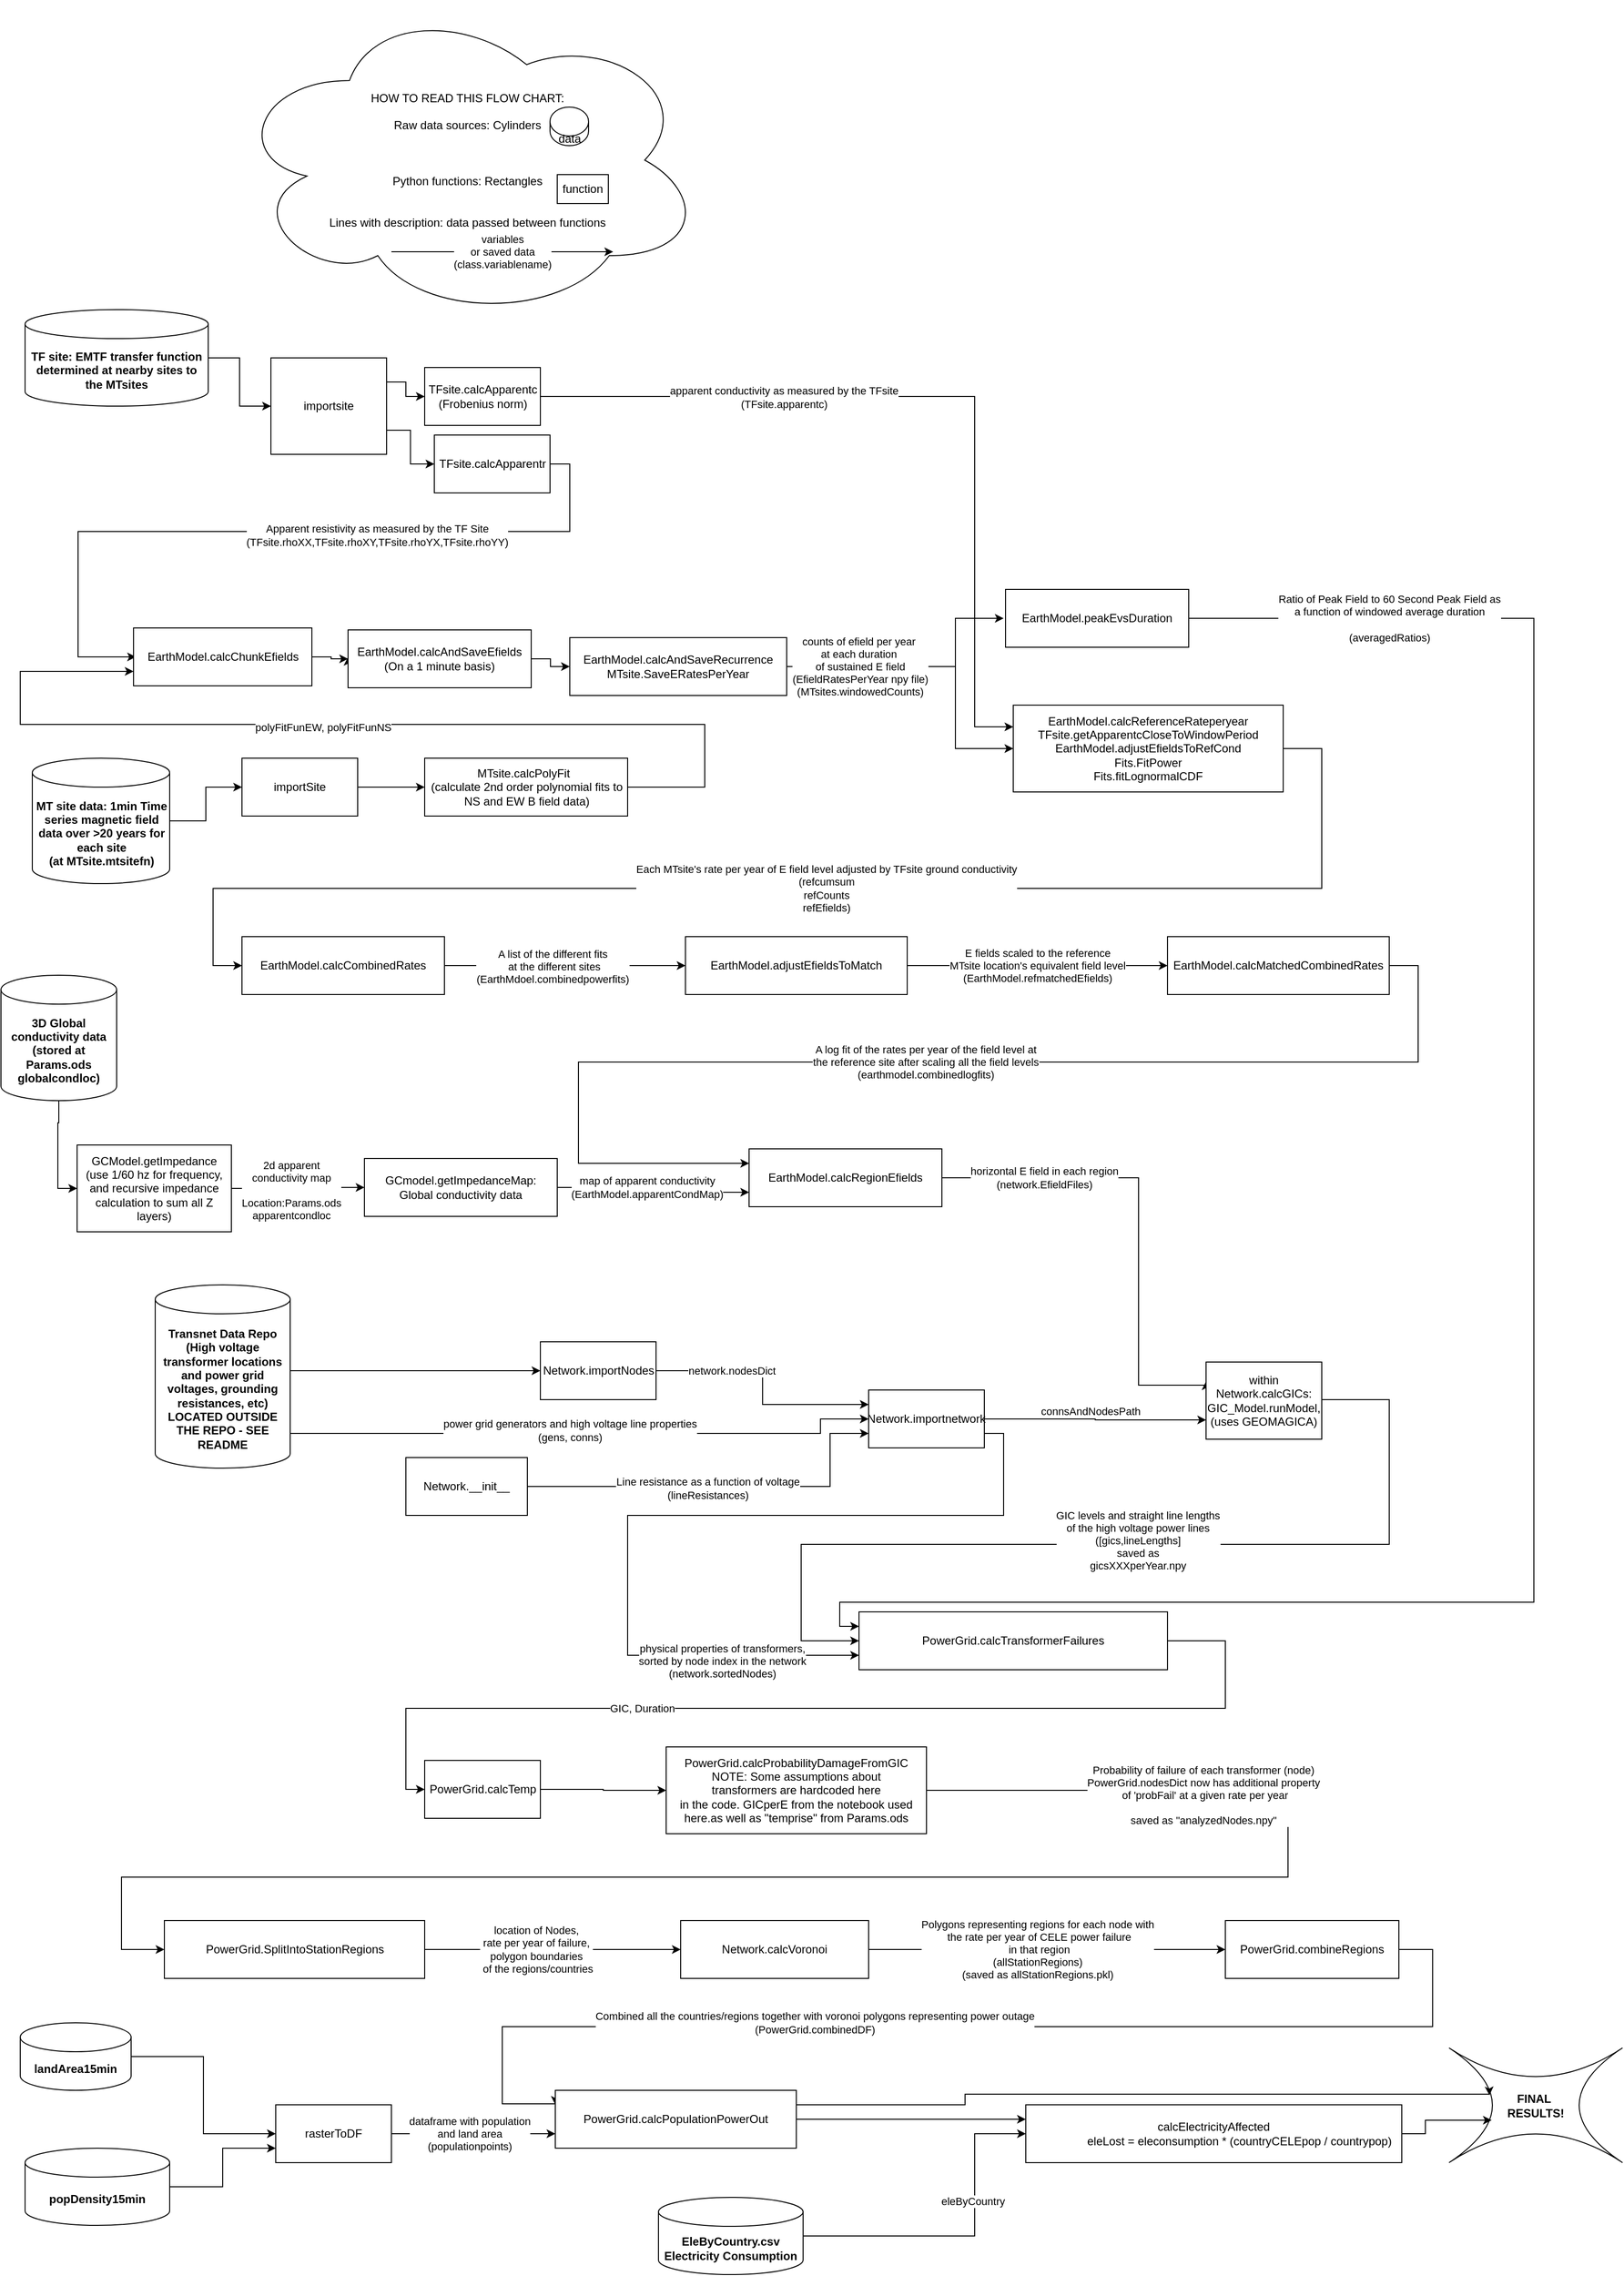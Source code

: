 <mxfile version="22.1.4" type="google">
  <diagram name="Page-1" id="QnFqFEfZWXVsGcKvMmii">
    <mxGraphModel grid="1" page="1" gridSize="10" guides="1" tooltips="1" connect="1" arrows="1" fold="1" pageScale="1" pageWidth="850" pageHeight="1100" math="0" shadow="0">
      <root>
        <mxCell id="0" />
        <mxCell id="1" parent="0" />
        <mxCell id="1MejQs7G0c5NTj_OXn8e-37" style="edgeStyle=orthogonalEdgeStyle;rounded=0;orthogonalLoop=1;jettySize=auto;html=1;entryX=0;entryY=0.75;entryDx=0;entryDy=0;" edge="1" parent="1" source="JM03YCt08Gx0i2DcA9Jq-2" target="JM03YCt08Gx0i2DcA9Jq-8">
          <mxGeometry relative="1" as="geometry" />
        </mxCell>
        <mxCell id="1MejQs7G0c5NTj_OXn8e-38" value="map of apparent conductivity&lt;br&gt;(EarthModel.apparentCondMap)" style="edgeLabel;html=1;align=center;verticalAlign=middle;resizable=0;points=[];" connectable="0" vertex="1" parent="1MejQs7G0c5NTj_OXn8e-37">
          <mxGeometry x="-0.18" y="3" relative="1" as="geometry">
            <mxPoint x="9" y="3" as="offset" />
          </mxGeometry>
        </mxCell>
        <mxCell id="JM03YCt08Gx0i2DcA9Jq-2" value="GCmodel.getImpedanceMap:&lt;br&gt;Global conductivity data" style="rounded=0;whiteSpace=wrap;html=1;" vertex="1" parent="1">
          <mxGeometry x="377" y="-270" width="200" height="60" as="geometry" />
        </mxCell>
        <mxCell id="1MejQs7G0c5NTj_OXn8e-46" style="edgeStyle=orthogonalEdgeStyle;rounded=0;orthogonalLoop=1;jettySize=auto;html=1;entryX=0;entryY=0.25;entryDx=0;entryDy=0;" edge="1" parent="1" source="JM03YCt08Gx0i2DcA9Jq-8" target="1MejQs7G0c5NTj_OXn8e-43">
          <mxGeometry relative="1" as="geometry">
            <Array as="points">
              <mxPoint x="1180" y="-250" />
              <mxPoint x="1180" y="-35" />
              <mxPoint x="1250" y="-35" />
            </Array>
          </mxGeometry>
        </mxCell>
        <mxCell id="1MejQs7G0c5NTj_OXn8e-66" value="horizontal E field in each region&lt;br&gt;(network.EfieldFiles)" style="edgeLabel;html=1;align=center;verticalAlign=middle;resizable=0;points=[];" connectable="0" vertex="1" parent="1MejQs7G0c5NTj_OXn8e-46">
          <mxGeometry x="-0.573" relative="1" as="geometry">
            <mxPoint as="offset" />
          </mxGeometry>
        </mxCell>
        <mxCell id="JM03YCt08Gx0i2DcA9Jq-8" value="EarthModel.calcRegionEfields" style="rounded=0;whiteSpace=wrap;html=1;" vertex="1" parent="1">
          <mxGeometry x="776" y="-280" width="200" height="60" as="geometry" />
        </mxCell>
        <mxCell id="1MejQs7G0c5NTj_OXn8e-84" style="edgeStyle=orthogonalEdgeStyle;rounded=0;orthogonalLoop=1;jettySize=auto;html=1;entryX=0;entryY=0.5;entryDx=0;entryDy=0;" edge="1" parent="1" source="1MejQs7G0c5NTj_OXn8e-2" target="1MejQs7G0c5NTj_OXn8e-9">
          <mxGeometry relative="1" as="geometry" />
        </mxCell>
        <mxCell id="1MejQs7G0c5NTj_OXn8e-177" style="edgeStyle=orthogonalEdgeStyle;rounded=0;orthogonalLoop=1;jettySize=auto;html=1;exitX=0;exitY=0.5;exitDx=0;exitDy=0;" edge="1" parent="1" source="1MejQs7G0c5NTj_OXn8e-2">
          <mxGeometry relative="1" as="geometry">
            <mxPoint x="360" y="-790" as="targetPoint" />
          </mxGeometry>
        </mxCell>
        <mxCell id="1MejQs7G0c5NTj_OXn8e-2" value="&lt;div&gt;EarthModel.calcAndSaveEfields&lt;/div&gt;&lt;div&gt;(On a 1 minute basis)&lt;br&gt;&lt;/div&gt;" style="rounded=0;whiteSpace=wrap;html=1;" vertex="1" parent="1">
          <mxGeometry x="360" y="-818" width="190" height="60" as="geometry" />
        </mxCell>
        <mxCell id="1MejQs7G0c5NTj_OXn8e-19" style="edgeStyle=orthogonalEdgeStyle;rounded=0;orthogonalLoop=1;jettySize=auto;html=1;exitX=1;exitY=0.75;exitDx=0;exitDy=0;entryX=0;entryY=0.5;entryDx=0;entryDy=0;" edge="1" parent="1" source="1MejQs7G0c5NTj_OXn8e-9" target="1MejQs7G0c5NTj_OXn8e-13">
          <mxGeometry relative="1" as="geometry">
            <Array as="points">
              <mxPoint x="795" y="-780" />
              <mxPoint x="990" y="-780" />
              <mxPoint x="990" y="-695" />
            </Array>
          </mxGeometry>
        </mxCell>
        <mxCell id="1MejQs7G0c5NTj_OXn8e-139" value="&lt;div&gt;counts of efield per year&amp;nbsp;&lt;/div&gt;&lt;div&gt;at each duration&amp;nbsp;&lt;/div&gt;&lt;div&gt;of sustained E field&lt;/div&gt;(EfieldRatesPerYear npy file)&lt;br&gt;(MTsites.windowedCounts)" style="edgeLabel;html=1;align=center;verticalAlign=middle;resizable=0;points=[];" connectable="0" vertex="1" parent="1MejQs7G0c5NTj_OXn8e-19">
          <mxGeometry x="-0.188" y="1" relative="1" as="geometry">
            <mxPoint x="-22" y="1" as="offset" />
          </mxGeometry>
        </mxCell>
        <mxCell id="1MejQs7G0c5NTj_OXn8e-9" value="EarthModel.calcAndSaveRecurrence&lt;br&gt;MTsite.SaveERatesPerYear" style="rounded=0;whiteSpace=wrap;html=1;" vertex="1" parent="1">
          <mxGeometry x="590" y="-810" width="225" height="60" as="geometry" />
        </mxCell>
        <mxCell id="1MejQs7G0c5NTj_OXn8e-24" value="Each MTsite&#39;s rate per year of E field level adjusted by TFsite ground conductivity&lt;br&gt;(refcumsum&lt;br&gt;refCounts&lt;br&gt;refEfields)" style="edgeStyle=orthogonalEdgeStyle;rounded=0;orthogonalLoop=1;jettySize=auto;html=1;entryX=0;entryY=0.5;entryDx=0;entryDy=0;" edge="1" parent="1" source="1MejQs7G0c5NTj_OXn8e-13" target="1MejQs7G0c5NTj_OXn8e-20">
          <mxGeometry x="-0.032" relative="1" as="geometry">
            <Array as="points">
              <mxPoint x="1370" y="-695" />
              <mxPoint x="1370" y="-550" />
              <mxPoint x="220" y="-550" />
              <mxPoint x="220" y="-470" />
            </Array>
            <mxPoint as="offset" />
          </mxGeometry>
        </mxCell>
        <mxCell id="1MejQs7G0c5NTj_OXn8e-13" value="EarthModel.calcReferenceRateperyear&lt;br&gt;TFsite.getApparentcCloseToWindowPeriod&lt;br&gt;EarthModel.adjustEfieldsToRefCond&lt;br&gt;Fits.FitPower&lt;br&gt;&lt;div&gt;Fits.fitLognormalCDF&lt;/div&gt;" style="rounded=0;whiteSpace=wrap;html=1;" vertex="1" parent="1">
          <mxGeometry x="1050" y="-740" width="280" height="90" as="geometry" />
        </mxCell>
        <mxCell id="1MejQs7G0c5NTj_OXn8e-71" style="edgeStyle=orthogonalEdgeStyle;rounded=0;orthogonalLoop=1;jettySize=auto;html=1;entryX=0;entryY=0.25;entryDx=0;entryDy=0;" edge="1" parent="1" source="1MejQs7G0c5NTj_OXn8e-14" target="1MejQs7G0c5NTj_OXn8e-69">
          <mxGeometry relative="1" as="geometry">
            <Array as="points">
              <mxPoint x="1590" y="-830" />
              <mxPoint x="1590" y="190" />
              <mxPoint x="870" y="190" />
              <mxPoint x="870" y="215" />
            </Array>
          </mxGeometry>
        </mxCell>
        <mxCell id="1MejQs7G0c5NTj_OXn8e-74" value="Ratio of Peak Field to 60 Second Peak Field as &lt;br&gt;a function of windowed average duration&lt;br&gt;&lt;br&gt;(averagedRatios)" style="edgeLabel;html=1;align=center;verticalAlign=middle;resizable=0;points=[];" connectable="0" vertex="1" parent="1MejQs7G0c5NTj_OXn8e-71">
          <mxGeometry x="-0.752" relative="1" as="geometry">
            <mxPoint x="-58" as="offset" />
          </mxGeometry>
        </mxCell>
        <mxCell id="1MejQs7G0c5NTj_OXn8e-14" value="EarthModel.peakEvsDuration" style="rounded=0;whiteSpace=wrap;html=1;" vertex="1" parent="1">
          <mxGeometry x="1042" y="-860" width="190" height="60" as="geometry" />
        </mxCell>
        <mxCell id="1MejQs7G0c5NTj_OXn8e-28" style="edgeStyle=orthogonalEdgeStyle;rounded=0;orthogonalLoop=1;jettySize=auto;html=1;entryX=0;entryY=0.5;entryDx=0;entryDy=0;" edge="1" parent="1" source="1MejQs7G0c5NTj_OXn8e-20" target="1MejQs7G0c5NTj_OXn8e-21">
          <mxGeometry relative="1" as="geometry" />
        </mxCell>
        <mxCell id="1MejQs7G0c5NTj_OXn8e-82" value="&lt;div&gt;A list of the different fits&lt;/div&gt;&lt;div&gt;&amp;nbsp;at the different sites&lt;/div&gt;(EarthMdoel.combinedpowerfits)" style="edgeLabel;html=1;align=center;verticalAlign=middle;resizable=0;points=[];" connectable="0" vertex="1" parent="1MejQs7G0c5NTj_OXn8e-28">
          <mxGeometry x="-0.106" y="-1" relative="1" as="geometry">
            <mxPoint as="offset" />
          </mxGeometry>
        </mxCell>
        <mxCell id="1MejQs7G0c5NTj_OXn8e-20" value="EarthModel.calcCombinedRates" style="rounded=0;whiteSpace=wrap;html=1;" vertex="1" parent="1">
          <mxGeometry x="250" y="-500" width="210" height="60" as="geometry" />
        </mxCell>
        <mxCell id="1MejQs7G0c5NTj_OXn8e-32" value="&lt;div&gt;E fields scaled to the reference&lt;br&gt; MTsite location&#39;s equivalent field level&lt;br&gt;&lt;/div&gt;(EarthModel.refmatchedEfields)" style="edgeStyle=orthogonalEdgeStyle;rounded=0;orthogonalLoop=1;jettySize=auto;html=1;entryX=0;entryY=0.5;entryDx=0;entryDy=0;" edge="1" parent="1" source="1MejQs7G0c5NTj_OXn8e-21" target="1MejQs7G0c5NTj_OXn8e-30">
          <mxGeometry relative="1" as="geometry" />
        </mxCell>
        <mxCell id="1MejQs7G0c5NTj_OXn8e-21" value="EarthModel.adjustEfieldsToMatch" style="rounded=0;whiteSpace=wrap;html=1;" vertex="1" parent="1">
          <mxGeometry x="710" y="-500" width="230" height="60" as="geometry" />
        </mxCell>
        <mxCell id="1MejQs7G0c5NTj_OXn8e-36" value="A log fit of the rates per year of the field level at &lt;br&gt;the reference site after scaling all the field levels&lt;br&gt;(earthmodel.combinedlogfits)" style="edgeStyle=orthogonalEdgeStyle;rounded=0;orthogonalLoop=1;jettySize=auto;html=1;entryX=0;entryY=0.25;entryDx=0;entryDy=0;" edge="1" parent="1" source="1MejQs7G0c5NTj_OXn8e-30" target="JM03YCt08Gx0i2DcA9Jq-8">
          <mxGeometry relative="1" as="geometry">
            <Array as="points">
              <mxPoint x="1470" y="-470" />
              <mxPoint x="1470" y="-370" />
              <mxPoint x="599" y="-370" />
              <mxPoint x="599" y="-265" />
            </Array>
          </mxGeometry>
        </mxCell>
        <mxCell id="1MejQs7G0c5NTj_OXn8e-30" value="EarthModel.calcMatchedCombinedRates" style="rounded=0;whiteSpace=wrap;html=1;" vertex="1" parent="1">
          <mxGeometry x="1210" y="-500" width="230" height="60" as="geometry" />
        </mxCell>
        <mxCell id="1MejQs7G0c5NTj_OXn8e-75" style="edgeStyle=orthogonalEdgeStyle;rounded=0;orthogonalLoop=1;jettySize=auto;html=1;entryX=0;entryY=0.5;entryDx=0;entryDy=0;" edge="1" parent="1" source="1MejQs7G0c5NTj_OXn8e-43" target="1MejQs7G0c5NTj_OXn8e-69">
          <mxGeometry relative="1" as="geometry">
            <Array as="points">
              <mxPoint x="1440" y="-20" />
              <mxPoint x="1440" y="130" />
              <mxPoint x="830" y="130" />
              <mxPoint x="830" y="230" />
            </Array>
          </mxGeometry>
        </mxCell>
        <mxCell id="1MejQs7G0c5NTj_OXn8e-76" value="GIC levels and straight line lengths&lt;br&gt; of the high voltage power lines&lt;br&gt;([gics,lineLengths]&lt;br&gt;saved as&lt;br&gt;gicsXXXperYear.npy" style="edgeLabel;html=1;align=center;verticalAlign=middle;resizable=0;points=[];" connectable="0" vertex="1" parent="1MejQs7G0c5NTj_OXn8e-75">
          <mxGeometry x="0.045" y="-4" relative="1" as="geometry">
            <mxPoint x="36" as="offset" />
          </mxGeometry>
        </mxCell>
        <UserObject label="within Network.calcGICs:&lt;br&gt;&lt;div&gt;GIC_Model.runModel,&lt;/div&gt;&lt;div&gt;(uses GEOMAGICA)&lt;br&gt;&lt;/div&gt;" id="1MejQs7G0c5NTj_OXn8e-43">
          <mxCell style="rounded=0;whiteSpace=wrap;html=1;" vertex="1" parent="1">
            <mxGeometry x="1250" y="-59" width="120" height="80" as="geometry" />
          </mxCell>
        </UserObject>
        <mxCell id="1MejQs7G0c5NTj_OXn8e-53" style="edgeStyle=orthogonalEdgeStyle;rounded=0;orthogonalLoop=1;jettySize=auto;html=1;entryX=0;entryY=0.5;entryDx=0;entryDy=0;" edge="1" parent="1" source="1MejQs7G0c5NTj_OXn8e-48" target="1MejQs7G0c5NTj_OXn8e-50">
          <mxGeometry relative="1" as="geometry">
            <Array as="points">
              <mxPoint x="510" y="-50" />
              <mxPoint x="510" y="-50" />
            </Array>
          </mxGeometry>
        </mxCell>
        <mxCell id="1MejQs7G0c5NTj_OXn8e-54" style="edgeStyle=orthogonalEdgeStyle;rounded=0;orthogonalLoop=1;jettySize=auto;html=1;entryX=0;entryY=0.5;entryDx=0;entryDy=0;" edge="1" parent="1" source="1MejQs7G0c5NTj_OXn8e-48" target="1MejQs7G0c5NTj_OXn8e-49">
          <mxGeometry relative="1" as="geometry">
            <Array as="points">
              <mxPoint x="850" y="15" />
            </Array>
          </mxGeometry>
        </mxCell>
        <mxCell id="1MejQs7G0c5NTj_OXn8e-55" value="power grid generators and high voltage line properties&lt;br&gt;(gens, conns)&lt;br&gt;" style="edgeLabel;html=1;align=center;verticalAlign=middle;resizable=0;points=[];" connectable="0" vertex="1" parent="1MejQs7G0c5NTj_OXn8e-54">
          <mxGeometry x="0.18" y="3" relative="1" as="geometry">
            <mxPoint x="-73" as="offset" />
          </mxGeometry>
        </mxCell>
        <mxCell id="1MejQs7G0c5NTj_OXn8e-48" value="&lt;b&gt;Transnet Data Repo&lt;br&gt;(High voltage transformer locations and power grid voltages, grounding resistances, etc)&lt;br&gt;LOCATED OUTSIDE THE REPO - SEE README&lt;br&gt;&lt;/b&gt;" style="shape=cylinder3;whiteSpace=wrap;html=1;boundedLbl=1;backgroundOutline=1;size=15;" vertex="1" parent="1">
          <mxGeometry x="160" y="-139" width="140" height="190" as="geometry" />
        </mxCell>
        <mxCell id="1MejQs7G0c5NTj_OXn8e-64" style="edgeStyle=orthogonalEdgeStyle;rounded=0;orthogonalLoop=1;jettySize=auto;html=1;entryX=0;entryY=0.75;entryDx=0;entryDy=0;" edge="1" parent="1" source="1MejQs7G0c5NTj_OXn8e-49" target="1MejQs7G0c5NTj_OXn8e-43">
          <mxGeometry relative="1" as="geometry" />
        </mxCell>
        <mxCell id="1MejQs7G0c5NTj_OXn8e-65" value="connsAndNodesPath" style="edgeLabel;html=1;align=center;verticalAlign=middle;resizable=0;points=[];" connectable="0" vertex="1" parent="1MejQs7G0c5NTj_OXn8e-64">
          <mxGeometry x="-0.05" y="9" relative="1" as="geometry">
            <mxPoint y="1" as="offset" />
          </mxGeometry>
        </mxCell>
        <mxCell id="1MejQs7G0c5NTj_OXn8e-77" style="edgeStyle=orthogonalEdgeStyle;rounded=0;orthogonalLoop=1;jettySize=auto;html=1;exitX=1;exitY=0.75;exitDx=0;exitDy=0;entryX=0;entryY=0.75;entryDx=0;entryDy=0;" edge="1" parent="1" source="1MejQs7G0c5NTj_OXn8e-49" target="1MejQs7G0c5NTj_OXn8e-69">
          <mxGeometry relative="1" as="geometry">
            <Array as="points">
              <mxPoint x="1040" y="15" />
              <mxPoint x="1040" y="100" />
              <mxPoint x="650" y="100" />
              <mxPoint x="650" y="245" />
            </Array>
          </mxGeometry>
        </mxCell>
        <mxCell id="1MejQs7G0c5NTj_OXn8e-78" value="physical properties of transformers,&lt;br&gt;sorted by node index in the network&lt;br&gt;(network.sortedNodes)" style="edgeLabel;html=1;align=center;verticalAlign=middle;resizable=0;points=[];" connectable="0" vertex="1" parent="1MejQs7G0c5NTj_OXn8e-77">
          <mxGeometry x="0.676" y="-6" relative="1" as="geometry">
            <mxPoint as="offset" />
          </mxGeometry>
        </mxCell>
        <mxCell id="1MejQs7G0c5NTj_OXn8e-49" value="Network.importnetwork" style="rounded=0;whiteSpace=wrap;html=1;" vertex="1" parent="1">
          <mxGeometry x="900" y="-30" width="120" height="60" as="geometry" />
        </mxCell>
        <mxCell id="1MejQs7G0c5NTj_OXn8e-51" style="edgeStyle=orthogonalEdgeStyle;rounded=0;orthogonalLoop=1;jettySize=auto;html=1;entryX=0;entryY=0.25;entryDx=0;entryDy=0;" edge="1" parent="1" source="1MejQs7G0c5NTj_OXn8e-50" target="1MejQs7G0c5NTj_OXn8e-49">
          <mxGeometry relative="1" as="geometry">
            <mxPoint x="860.5" y="-50" as="targetPoint" />
            <Array as="points">
              <mxPoint x="790" y="-50" />
              <mxPoint x="790" y="-15" />
            </Array>
          </mxGeometry>
        </mxCell>
        <mxCell id="1MejQs7G0c5NTj_OXn8e-52" value="network.nodesDict" style="edgeLabel;html=1;align=center;verticalAlign=middle;resizable=0;points=[];" connectable="0" vertex="1" parent="1MejQs7G0c5NTj_OXn8e-51">
          <mxGeometry x="-0.39" relative="1" as="geometry">
            <mxPoint as="offset" />
          </mxGeometry>
        </mxCell>
        <mxCell id="1MejQs7G0c5NTj_OXn8e-50" value="Network.importNodes" style="rounded=0;whiteSpace=wrap;html=1;" vertex="1" parent="1">
          <mxGeometry x="559.5" y="-80" width="120" height="60" as="geometry" />
        </mxCell>
        <mxCell id="1MejQs7G0c5NTj_OXn8e-58" style="edgeStyle=orthogonalEdgeStyle;rounded=0;orthogonalLoop=1;jettySize=auto;html=1;entryX=0;entryY=0.75;entryDx=0;entryDy=0;" edge="1" parent="1" source="1MejQs7G0c5NTj_OXn8e-56" target="1MejQs7G0c5NTj_OXn8e-49">
          <mxGeometry relative="1" as="geometry">
            <Array as="points">
              <mxPoint x="860" y="70" />
              <mxPoint x="860" y="15" />
            </Array>
          </mxGeometry>
        </mxCell>
        <mxCell id="1MejQs7G0c5NTj_OXn8e-60" value="Text" style="edgeLabel;html=1;align=center;verticalAlign=middle;resizable=0;points=[];" connectable="0" vertex="1" parent="1MejQs7G0c5NTj_OXn8e-58">
          <mxGeometry x="-0.092" relative="1" as="geometry">
            <mxPoint x="-1" as="offset" />
          </mxGeometry>
        </mxCell>
        <mxCell id="1MejQs7G0c5NTj_OXn8e-63" value="Line resistance as a function of voltage&lt;br&gt;(lineResistances)" style="edgeLabel;html=1;align=center;verticalAlign=middle;resizable=0;points=[];" connectable="0" vertex="1" parent="1MejQs7G0c5NTj_OXn8e-58">
          <mxGeometry x="-0.08" y="-2" relative="1" as="geometry">
            <mxPoint x="-1" as="offset" />
          </mxGeometry>
        </mxCell>
        <mxCell id="1MejQs7G0c5NTj_OXn8e-56" value="Network.__init__&lt;br&gt;" style="rounded=0;whiteSpace=wrap;html=1;" vertex="1" parent="1">
          <mxGeometry x="420" y="40" width="126" height="60" as="geometry" />
        </mxCell>
        <mxCell id="1MejQs7G0c5NTj_OXn8e-91" style="edgeStyle=orthogonalEdgeStyle;rounded=0;orthogonalLoop=1;jettySize=auto;html=1;entryX=0;entryY=0.5;entryDx=0;entryDy=0;" edge="1" parent="1" source="1MejQs7G0c5NTj_OXn8e-69" target="1MejQs7G0c5NTj_OXn8e-88">
          <mxGeometry relative="1" as="geometry">
            <Array as="points">
              <mxPoint x="1270" y="230" />
              <mxPoint x="1270" y="300" />
              <mxPoint x="420" y="300" />
              <mxPoint x="420" y="384" />
            </Array>
          </mxGeometry>
        </mxCell>
        <mxCell id="1MejQs7G0c5NTj_OXn8e-92" value="GIC, Duration" style="edgeLabel;html=1;align=center;verticalAlign=middle;resizable=0;points=[];" connectable="0" vertex="1" parent="1MejQs7G0c5NTj_OXn8e-91">
          <mxGeometry x="0.358" relative="1" as="geometry">
            <mxPoint as="offset" />
          </mxGeometry>
        </mxCell>
        <mxCell id="1MejQs7G0c5NTj_OXn8e-69" value="PowerGrid.calcTransformerFailures" style="rounded=0;whiteSpace=wrap;html=1;" vertex="1" parent="1">
          <mxGeometry x="890" y="200" width="320" height="60" as="geometry" />
        </mxCell>
        <mxCell id="1MejQs7G0c5NTj_OXn8e-101" style="edgeStyle=orthogonalEdgeStyle;rounded=0;orthogonalLoop=1;jettySize=auto;html=1;entryX=0;entryY=0.5;entryDx=0;entryDy=0;" edge="1" parent="1" source="1MejQs7G0c5NTj_OXn8e-87" target="1MejQs7G0c5NTj_OXn8e-95">
          <mxGeometry relative="1" as="geometry">
            <Array as="points">
              <mxPoint x="1335" y="385" />
              <mxPoint x="1335" y="475" />
              <mxPoint x="125" y="475" />
              <mxPoint x="125" y="550" />
            </Array>
          </mxGeometry>
        </mxCell>
        <mxCell id="1MejQs7G0c5NTj_OXn8e-102" value="Probability of failure of each transformer (node)&lt;br&gt;&lt;div&gt;PowerGrid.nodesDict now has additional property&lt;/div&gt;&lt;div&gt;&amp;nbsp;of &#39;probFail&#39; at a given rate per year&lt;/div&gt;&lt;br&gt;saved as &quot;analyzedNodes.npy&quot;" style="edgeLabel;html=1;align=center;verticalAlign=middle;resizable=0;points=[];" connectable="0" vertex="1" parent="1MejQs7G0c5NTj_OXn8e-101">
          <mxGeometry x="-0.679" y="-5" relative="1" as="geometry">
            <mxPoint x="-1" as="offset" />
          </mxGeometry>
        </mxCell>
        <mxCell id="1MejQs7G0c5NTj_OXn8e-87" value="PowerGrid.calcProbabilityDamageFromGIC&lt;br&gt;NOTE: Some assumptions about&lt;br&gt; transformers are hardcoded here &lt;br&gt;in the code. GICperE from the notebook used here.as well as &quot;temprise&quot; from Params.ods" style="rounded=0;whiteSpace=wrap;html=1;" vertex="1" parent="1">
          <mxGeometry x="690" y="340" width="270" height="90" as="geometry" />
        </mxCell>
        <mxCell id="1MejQs7G0c5NTj_OXn8e-90" style="edgeStyle=orthogonalEdgeStyle;rounded=0;orthogonalLoop=1;jettySize=auto;html=1;entryX=0;entryY=0.5;entryDx=0;entryDy=0;" edge="1" parent="1" source="1MejQs7G0c5NTj_OXn8e-88" target="1MejQs7G0c5NTj_OXn8e-87">
          <mxGeometry relative="1" as="geometry" />
        </mxCell>
        <mxCell id="1MejQs7G0c5NTj_OXn8e-88" value="PowerGrid.calcTemp" style="rounded=0;whiteSpace=wrap;html=1;" vertex="1" parent="1">
          <mxGeometry x="439.5" y="354" width="120" height="60" as="geometry" />
        </mxCell>
        <mxCell id="1MejQs7G0c5NTj_OXn8e-99" style="edgeStyle=orthogonalEdgeStyle;rounded=0;orthogonalLoop=1;jettySize=auto;html=1;entryX=0;entryY=0.5;entryDx=0;entryDy=0;" edge="1" parent="1" source="1MejQs7G0c5NTj_OXn8e-95" target="1MejQs7G0c5NTj_OXn8e-96">
          <mxGeometry relative="1" as="geometry" />
        </mxCell>
        <mxCell id="1MejQs7G0c5NTj_OXn8e-100" value="location of Nodes,&lt;br&gt;rate per year of failure,&lt;br&gt;polygon boundaries&lt;br&gt;&amp;nbsp;of the regions/countries" style="edgeLabel;html=1;align=center;verticalAlign=middle;resizable=0;points=[];" connectable="0" vertex="1" parent="1MejQs7G0c5NTj_OXn8e-99">
          <mxGeometry x="-0.262" y="1" relative="1" as="geometry">
            <mxPoint x="17" y="1" as="offset" />
          </mxGeometry>
        </mxCell>
        <mxCell id="1MejQs7G0c5NTj_OXn8e-95" value="PowerGrid.SplitIntoStationRegions" style="rounded=0;whiteSpace=wrap;html=1;" vertex="1" parent="1">
          <mxGeometry x="169.5" y="520" width="270" height="60" as="geometry" />
        </mxCell>
        <mxCell id="1MejQs7G0c5NTj_OXn8e-106" style="edgeStyle=orthogonalEdgeStyle;rounded=0;orthogonalLoop=1;jettySize=auto;html=1;entryX=0;entryY=0.5;entryDx=0;entryDy=0;" edge="1" parent="1" source="1MejQs7G0c5NTj_OXn8e-96" target="1MejQs7G0c5NTj_OXn8e-105">
          <mxGeometry relative="1" as="geometry" />
        </mxCell>
        <mxCell id="1MejQs7G0c5NTj_OXn8e-108" value="&lt;div&gt;Polygons representing regions for each node with&lt;/div&gt;&lt;div&gt;&amp;nbsp;the rate per year of CELE power failure&lt;/div&gt;&lt;div&gt;&amp;nbsp;in that region&lt;/div&gt;(allStationRegions)&lt;br&gt;(saved as allStationRegions.pkl)" style="edgeLabel;html=1;align=center;verticalAlign=middle;resizable=0;points=[];" connectable="0" vertex="1" parent="1MejQs7G0c5NTj_OXn8e-106">
          <mxGeometry x="-0.248" y="-4" relative="1" as="geometry">
            <mxPoint x="36" y="-4" as="offset" />
          </mxGeometry>
        </mxCell>
        <mxCell id="1MejQs7G0c5NTj_OXn8e-96" value="Network.calcVoronoi" style="rounded=0;whiteSpace=wrap;html=1;" vertex="1" parent="1">
          <mxGeometry x="705" y="520" width="195" height="60" as="geometry" />
        </mxCell>
        <mxCell id="1MejQs7G0c5NTj_OXn8e-110" style="edgeStyle=orthogonalEdgeStyle;rounded=0;orthogonalLoop=1;jettySize=auto;html=1;entryX=0;entryY=0.25;entryDx=0;entryDy=0;" edge="1" parent="1" target="1MejQs7G0c5NTj_OXn8e-109">
          <mxGeometry relative="1" as="geometry">
            <mxPoint x="1450" y="569.997" as="sourcePoint" />
            <mxPoint x="575" y="730.92" as="targetPoint" />
            <Array as="points">
              <mxPoint x="1450" y="550" />
              <mxPoint x="1485" y="550" />
              <mxPoint x="1485" y="630" />
              <mxPoint x="520" y="630" />
              <mxPoint x="520" y="710" />
              <mxPoint x="575" y="710" />
            </Array>
          </mxGeometry>
        </mxCell>
        <mxCell id="1MejQs7G0c5NTj_OXn8e-111" value="Combined all the countries/regions together with voronoi polygons representing power outage&lt;br&gt;(PowerGrid.combinedDF)" style="edgeLabel;html=1;align=center;verticalAlign=middle;resizable=0;points=[];" connectable="0" vertex="1" parent="1MejQs7G0c5NTj_OXn8e-110">
          <mxGeometry x="0.254" y="-4" relative="1" as="geometry">
            <mxPoint x="-1" as="offset" />
          </mxGeometry>
        </mxCell>
        <mxCell id="1MejQs7G0c5NTj_OXn8e-105" value="PowerGrid.combineRegions" style="rounded=0;whiteSpace=wrap;html=1;" vertex="1" parent="1">
          <mxGeometry x="1270" y="520" width="180" height="60" as="geometry" />
        </mxCell>
        <mxCell id="1MejQs7G0c5NTj_OXn8e-130" style="edgeStyle=orthogonalEdgeStyle;rounded=0;orthogonalLoop=1;jettySize=auto;html=1;" edge="1" parent="1" source="1MejQs7G0c5NTj_OXn8e-109">
          <mxGeometry relative="1" as="geometry">
            <mxPoint x="1063" y="726" as="targetPoint" />
          </mxGeometry>
        </mxCell>
        <mxCell id="1MejQs7G0c5NTj_OXn8e-109" value="PowerGrid.calcPopulationPowerOut" style="whiteSpace=wrap;html=1;fontStyle=0" vertex="1" parent="1">
          <mxGeometry x="575" y="696" width="250" height="60" as="geometry" />
        </mxCell>
        <mxCell id="1MejQs7G0c5NTj_OXn8e-122" style="edgeStyle=orthogonalEdgeStyle;rounded=0;orthogonalLoop=1;jettySize=auto;html=1;entryX=0;entryY=0.75;entryDx=0;entryDy=0;" edge="1" parent="1" source="1MejQs7G0c5NTj_OXn8e-113" target="1MejQs7G0c5NTj_OXn8e-109">
          <mxGeometry relative="1" as="geometry" />
        </mxCell>
        <mxCell id="1MejQs7G0c5NTj_OXn8e-123" value="dataframe with population &lt;br&gt;&lt;div&gt;and land area&lt;/div&gt;&lt;div&gt;(populationpoints)&lt;br&gt;&lt;/div&gt;" style="edgeLabel;html=1;align=center;verticalAlign=middle;resizable=0;points=[];" connectable="0" vertex="1" parent="1MejQs7G0c5NTj_OXn8e-122">
          <mxGeometry x="-0.379" y="-6" relative="1" as="geometry">
            <mxPoint x="28" y="-6" as="offset" />
          </mxGeometry>
        </mxCell>
        <mxCell id="1MejQs7G0c5NTj_OXn8e-113" value="rasterToDF" style="rounded=0;whiteSpace=wrap;html=1;" vertex="1" parent="1">
          <mxGeometry x="285" y="711" width="120" height="60" as="geometry" />
        </mxCell>
        <mxCell id="1MejQs7G0c5NTj_OXn8e-120" style="edgeStyle=orthogonalEdgeStyle;rounded=0;orthogonalLoop=1;jettySize=auto;html=1;entryX=0;entryY=0.5;entryDx=0;entryDy=0;" edge="1" parent="1" source="1MejQs7G0c5NTj_OXn8e-117" target="1MejQs7G0c5NTj_OXn8e-113">
          <mxGeometry relative="1" as="geometry" />
        </mxCell>
        <mxCell id="1MejQs7G0c5NTj_OXn8e-117" value="landArea15min" style="shape=cylinder3;whiteSpace=wrap;html=1;boundedLbl=1;backgroundOutline=1;size=15;fontStyle=1" vertex="1" parent="1">
          <mxGeometry x="20" y="626" width="115" height="70" as="geometry" />
        </mxCell>
        <mxCell id="1MejQs7G0c5NTj_OXn8e-121" style="edgeStyle=orthogonalEdgeStyle;rounded=0;orthogonalLoop=1;jettySize=auto;html=1;entryX=0;entryY=0.75;entryDx=0;entryDy=0;" edge="1" parent="1" source="1MejQs7G0c5NTj_OXn8e-119" target="1MejQs7G0c5NTj_OXn8e-113">
          <mxGeometry relative="1" as="geometry" />
        </mxCell>
        <mxCell id="1MejQs7G0c5NTj_OXn8e-119" value="popDensity15min" style="shape=cylinder3;whiteSpace=wrap;html=1;boundedLbl=1;backgroundOutline=1;size=15;fontStyle=1" vertex="1" parent="1">
          <mxGeometry x="25" y="756" width="150" height="80" as="geometry" />
        </mxCell>
        <mxCell id="1MejQs7G0c5NTj_OXn8e-127" style="edgeStyle=orthogonalEdgeStyle;rounded=0;orthogonalLoop=1;jettySize=auto;html=1;entryX=0;entryY=0.75;entryDx=0;entryDy=0;" edge="1" parent="1" source="1MejQs7G0c5NTj_OXn8e-124">
          <mxGeometry relative="1" as="geometry">
            <mxPoint x="1063" y="741" as="targetPoint" />
            <Array as="points">
              <mxPoint x="1010" y="847" />
              <mxPoint x="1010" y="741" />
            </Array>
          </mxGeometry>
        </mxCell>
        <mxCell id="1MejQs7G0c5NTj_OXn8e-128" value="eleByCountry" style="edgeLabel;html=1;align=center;verticalAlign=middle;resizable=0;points=[];" connectable="0" vertex="1" parent="1MejQs7G0c5NTj_OXn8e-127">
          <mxGeometry x="-0.231" y="-2" relative="1" as="geometry">
            <mxPoint x="46" y="-38" as="offset" />
          </mxGeometry>
        </mxCell>
        <mxCell id="1MejQs7G0c5NTj_OXn8e-124" value="&lt;b&gt;EleByCountry.csv&lt;br&gt;Electricity Consumption&lt;br&gt;&lt;/b&gt;" style="shape=cylinder3;whiteSpace=wrap;html=1;boundedLbl=1;backgroundOutline=1;size=15;" vertex="1" parent="1">
          <mxGeometry x="682" y="807" width="150" height="80" as="geometry" />
        </mxCell>
        <mxCell id="1MejQs7G0c5NTj_OXn8e-126" value="calcElectricityAffected&lt;br&gt;&amp;nbsp;&amp;nbsp;&amp;nbsp;&amp;nbsp;&amp;nbsp;&amp;nbsp;&amp;nbsp;&amp;nbsp;&amp;nbsp;&amp;nbsp;&amp;nbsp;&amp;nbsp;&amp;nbsp;&amp;nbsp;&amp;nbsp; eleLost = eleconsumption * (countryCELEpop / countrypop)" style="whiteSpace=wrap;html=1;fontStyle=0" vertex="1" parent="1">
          <mxGeometry x="1063" y="711" width="390" height="60" as="geometry" />
        </mxCell>
        <mxCell id="1MejQs7G0c5NTj_OXn8e-164" style="edgeStyle=orthogonalEdgeStyle;rounded=0;orthogonalLoop=1;jettySize=auto;html=1;entryX=0;entryY=0.5;entryDx=0;entryDy=0;" edge="1" parent="1" source="1MejQs7G0c5NTj_OXn8e-135" target="1MejQs7G0c5NTj_OXn8e-163">
          <mxGeometry relative="1" as="geometry" />
        </mxCell>
        <mxCell id="1MejQs7G0c5NTj_OXn8e-135" value="TF site: EMTF transfer function determined at nearby sites to the MTsites" style="shape=cylinder3;whiteSpace=wrap;html=1;boundedLbl=1;backgroundOutline=1;size=15;fontStyle=1" vertex="1" parent="1">
          <mxGeometry x="25" y="-1150" width="190" height="100" as="geometry" />
        </mxCell>
        <mxCell id="1MejQs7G0c5NTj_OXn8e-171" style="edgeStyle=orthogonalEdgeStyle;rounded=0;orthogonalLoop=1;jettySize=auto;html=1;" edge="1" parent="1" source="1MejQs7G0c5NTj_OXn8e-136" target="1MejQs7G0c5NTj_OXn8e-170">
          <mxGeometry relative="1" as="geometry" />
        </mxCell>
        <mxCell id="1MejQs7G0c5NTj_OXn8e-136" value="MT site data: 1min Time series magnetic field data over &amp;gt;20 years for each site &lt;br&gt;(at MTsite.mtsitefn)" style="shape=cylinder3;whiteSpace=wrap;html=1;boundedLbl=1;backgroundOutline=1;size=15;fontStyle=1" vertex="1" parent="1">
          <mxGeometry x="32.5" y="-685" width="142.5" height="130" as="geometry" />
        </mxCell>
        <mxCell id="1MejQs7G0c5NTj_OXn8e-140" value="" style="endArrow=classic;html=1;rounded=0;" edge="1" parent="1">
          <mxGeometry width="50" height="50" relative="1" as="geometry">
            <mxPoint x="990" y="-780" as="sourcePoint" />
            <mxPoint x="1040" y="-830" as="targetPoint" />
            <Array as="points">
              <mxPoint x="990" y="-830" />
            </Array>
          </mxGeometry>
        </mxCell>
        <mxCell id="1MejQs7G0c5NTj_OXn8e-147" style="edgeStyle=orthogonalEdgeStyle;rounded=0;orthogonalLoop=1;jettySize=auto;html=1;entryX=0;entryY=0.5;entryDx=0;entryDy=0;" edge="1" parent="1" source="1MejQs7G0c5NTj_OXn8e-142" target="1MejQs7G0c5NTj_OXn8e-146">
          <mxGeometry relative="1" as="geometry" />
        </mxCell>
        <mxCell id="1MejQs7G0c5NTj_OXn8e-142" value="3D Global conductivity data (stored at Params.ods globalcondloc)" style="shape=cylinder3;whiteSpace=wrap;html=1;boundedLbl=1;backgroundOutline=1;size=15;fontStyle=1" vertex="1" parent="1">
          <mxGeometry y="-460" width="120" height="130" as="geometry" />
        </mxCell>
        <mxCell id="1MejQs7G0c5NTj_OXn8e-148" style="edgeStyle=orthogonalEdgeStyle;rounded=0;orthogonalLoop=1;jettySize=auto;html=1;entryX=0;entryY=0.5;entryDx=0;entryDy=0;" edge="1" parent="1" source="1MejQs7G0c5NTj_OXn8e-146" target="JM03YCt08Gx0i2DcA9Jq-2">
          <mxGeometry relative="1" as="geometry" />
        </mxCell>
        <mxCell id="1MejQs7G0c5NTj_OXn8e-149" value="2d apparent&lt;br&gt; conductivity map &lt;br&gt;&lt;br&gt;Location:Params.ods&lt;br&gt;apparentcondloc" style="edgeLabel;html=1;align=center;verticalAlign=middle;resizable=0;points=[];" connectable="0" vertex="1" parent="1MejQs7G0c5NTj_OXn8e-148">
          <mxGeometry x="-0.141" y="-2" relative="1" as="geometry">
            <mxPoint x="2" as="offset" />
          </mxGeometry>
        </mxCell>
        <mxCell id="1MejQs7G0c5NTj_OXn8e-146" value="GCModel.getImpedance&lt;br&gt;(use 1/60 hz for frequency, and recursive impedance calculation to sum all Z layers)" style="rounded=0;whiteSpace=wrap;html=1;" vertex="1" parent="1">
          <mxGeometry x="79" y="-284" width="160" height="90" as="geometry" />
        </mxCell>
        <mxCell id="1MejQs7G0c5NTj_OXn8e-151" value="&lt;div&gt;FINAL&amp;nbsp;&lt;/div&gt;&lt;div&gt;RESULTS!&lt;/div&gt;" style="shape=switch;whiteSpace=wrap;html=1;fontStyle=1" vertex="1" parent="1">
          <mxGeometry x="1502" y="652" width="180" height="119" as="geometry" />
        </mxCell>
        <mxCell id="1MejQs7G0c5NTj_OXn8e-152" style="edgeStyle=orthogonalEdgeStyle;rounded=0;orthogonalLoop=1;jettySize=auto;html=1;entryX=0.246;entryY=0.63;entryDx=0;entryDy=0;entryPerimeter=0;" edge="1" parent="1" source="1MejQs7G0c5NTj_OXn8e-126" target="1MejQs7G0c5NTj_OXn8e-151">
          <mxGeometry relative="1" as="geometry" />
        </mxCell>
        <mxCell id="1MejQs7G0c5NTj_OXn8e-153" style="edgeStyle=orthogonalEdgeStyle;rounded=0;orthogonalLoop=1;jettySize=auto;html=1;exitX=1;exitY=0.25;exitDx=0;exitDy=0;entryX=0.233;entryY=0.413;entryDx=0;entryDy=0;entryPerimeter=0;" edge="1" parent="1" source="1MejQs7G0c5NTj_OXn8e-109" target="1MejQs7G0c5NTj_OXn8e-151">
          <mxGeometry relative="1" as="geometry">
            <Array as="points">
              <mxPoint x="1000" y="711" />
              <mxPoint x="1000" y="700" />
            </Array>
          </mxGeometry>
        </mxCell>
        <mxCell id="1MejQs7G0c5NTj_OXn8e-179" style="edgeStyle=orthogonalEdgeStyle;rounded=0;orthogonalLoop=1;jettySize=auto;html=1;entryX=0;entryY=0.25;entryDx=0;entryDy=0;" edge="1" parent="1" source="1MejQs7G0c5NTj_OXn8e-156" target="1MejQs7G0c5NTj_OXn8e-13">
          <mxGeometry relative="1" as="geometry">
            <Array as="points">
              <mxPoint x="1010" y="-1060" />
              <mxPoint x="1010" y="-717" />
            </Array>
          </mxGeometry>
        </mxCell>
        <mxCell id="1MejQs7G0c5NTj_OXn8e-184" value="apparent conductivity as measured by the TFsite&lt;br&gt;(TFsite.apparentc)" style="edgeLabel;html=1;align=center;verticalAlign=middle;resizable=0;points=[];" connectable="0" vertex="1" parent="1MejQs7G0c5NTj_OXn8e-179">
          <mxGeometry x="-0.397" y="-1" relative="1" as="geometry">
            <mxPoint x="1" as="offset" />
          </mxGeometry>
        </mxCell>
        <mxCell id="1MejQs7G0c5NTj_OXn8e-156" value="TFsite.calcApparentc&lt;br&gt;(Frobenius norm)" style="whiteSpace=wrap;html=1;" vertex="1" parent="1">
          <mxGeometry x="439.5" y="-1090" width="120" height="60" as="geometry" />
        </mxCell>
        <mxCell id="1MejQs7G0c5NTj_OXn8e-160" style="edgeStyle=orthogonalEdgeStyle;rounded=0;orthogonalLoop=1;jettySize=auto;html=1;" edge="1" parent="1" source="1MejQs7G0c5NTj_OXn8e-158">
          <mxGeometry relative="1" as="geometry">
            <mxPoint x="140" y="-790" as="targetPoint" />
            <Array as="points">
              <mxPoint x="590" y="-990" />
              <mxPoint x="590" y="-920" />
              <mxPoint x="80" y="-920" />
              <mxPoint x="80" y="-790" />
              <mxPoint x="135" y="-790" />
            </Array>
          </mxGeometry>
        </mxCell>
        <mxCell id="1MejQs7G0c5NTj_OXn8e-161" value="Apparent resistivity as measured by the TF Site&lt;br&gt;(TFsite.rhoXX,TFsite.rhoXY,TFsite.rhoYX,TFsite.rhoYY)" style="edgeLabel;html=1;align=center;verticalAlign=middle;resizable=0;points=[];" connectable="0" vertex="1" parent="1MejQs7G0c5NTj_OXn8e-160">
          <mxGeometry x="-0.262" y="4" relative="1" as="geometry">
            <mxPoint x="1" as="offset" />
          </mxGeometry>
        </mxCell>
        <mxCell id="1MejQs7G0c5NTj_OXn8e-158" value="TFsite.calcApparentr" style="whiteSpace=wrap;html=1;" vertex="1" parent="1">
          <mxGeometry x="449.5" y="-1020" width="120" height="60" as="geometry" />
        </mxCell>
        <mxCell id="1MejQs7G0c5NTj_OXn8e-165" style="edgeStyle=orthogonalEdgeStyle;rounded=0;orthogonalLoop=1;jettySize=auto;html=1;exitX=1;exitY=0.25;exitDx=0;exitDy=0;entryX=0;entryY=0.5;entryDx=0;entryDy=0;" edge="1" parent="1" source="1MejQs7G0c5NTj_OXn8e-163" target="1MejQs7G0c5NTj_OXn8e-156">
          <mxGeometry relative="1" as="geometry" />
        </mxCell>
        <mxCell id="1MejQs7G0c5NTj_OXn8e-166" style="edgeStyle=orthogonalEdgeStyle;rounded=0;orthogonalLoop=1;jettySize=auto;html=1;exitX=1;exitY=0.75;exitDx=0;exitDy=0;entryX=0;entryY=0.5;entryDx=0;entryDy=0;" edge="1" parent="1" source="1MejQs7G0c5NTj_OXn8e-163" target="1MejQs7G0c5NTj_OXn8e-158">
          <mxGeometry relative="1" as="geometry" />
        </mxCell>
        <mxCell id="1MejQs7G0c5NTj_OXn8e-163" value="importsite" style="whiteSpace=wrap;html=1;" vertex="1" parent="1">
          <mxGeometry x="280" y="-1100" width="120" height="100" as="geometry" />
        </mxCell>
        <mxCell id="1MejQs7G0c5NTj_OXn8e-178" style="edgeStyle=orthogonalEdgeStyle;rounded=0;orthogonalLoop=1;jettySize=auto;html=1;" edge="1" parent="1" source="1MejQs7G0c5NTj_OXn8e-167" target="1MejQs7G0c5NTj_OXn8e-2">
          <mxGeometry relative="1" as="geometry" />
        </mxCell>
        <mxCell id="1MejQs7G0c5NTj_OXn8e-167" value="EarthModel.calcChunkEfields" style="whiteSpace=wrap;html=1;" vertex="1" parent="1">
          <mxGeometry x="137.5" y="-820" width="185" height="60" as="geometry" />
        </mxCell>
        <mxCell id="1MejQs7G0c5NTj_OXn8e-168" style="edgeStyle=orthogonalEdgeStyle;rounded=0;orthogonalLoop=1;jettySize=auto;html=1;exitX=0.5;exitY=1;exitDx=0;exitDy=0;" edge="1" parent="1" source="1MejQs7G0c5NTj_OXn8e-167" target="1MejQs7G0c5NTj_OXn8e-167">
          <mxGeometry relative="1" as="geometry" />
        </mxCell>
        <mxCell id="1MejQs7G0c5NTj_OXn8e-173" style="edgeStyle=orthogonalEdgeStyle;rounded=0;orthogonalLoop=1;jettySize=auto;html=1;entryX=0;entryY=0.5;entryDx=0;entryDy=0;" edge="1" parent="1" source="1MejQs7G0c5NTj_OXn8e-170" target="1MejQs7G0c5NTj_OXn8e-172">
          <mxGeometry relative="1" as="geometry" />
        </mxCell>
        <mxCell id="1MejQs7G0c5NTj_OXn8e-170" value="importSite" style="whiteSpace=wrap;html=1;" vertex="1" parent="1">
          <mxGeometry x="250" y="-685" width="120" height="60" as="geometry" />
        </mxCell>
        <mxCell id="1MejQs7G0c5NTj_OXn8e-174" style="edgeStyle=orthogonalEdgeStyle;rounded=0;orthogonalLoop=1;jettySize=auto;html=1;entryX=0;entryY=0.75;entryDx=0;entryDy=0;" edge="1" parent="1" source="1MejQs7G0c5NTj_OXn8e-172" target="1MejQs7G0c5NTj_OXn8e-167">
          <mxGeometry relative="1" as="geometry">
            <Array as="points">
              <mxPoint x="730" y="-655" />
              <mxPoint x="730" y="-720" />
              <mxPoint x="20" y="-720" />
              <mxPoint x="20" y="-775" />
            </Array>
          </mxGeometry>
        </mxCell>
        <mxCell id="1MejQs7G0c5NTj_OXn8e-175" value="polyFitFunEW, polyFitFunNS" style="edgeLabel;html=1;align=center;verticalAlign=middle;resizable=0;points=[];" connectable="0" vertex="1" parent="1MejQs7G0c5NTj_OXn8e-174">
          <mxGeometry x="0.054" y="3" relative="1" as="geometry">
            <mxPoint as="offset" />
          </mxGeometry>
        </mxCell>
        <mxCell id="1MejQs7G0c5NTj_OXn8e-172" value="MTsite.calcPolyFit&amp;nbsp;&amp;nbsp;&lt;br&gt;(calculate 2nd order polynomial fits to NS and EW B field data)" style="whiteSpace=wrap;html=1;" vertex="1" parent="1">
          <mxGeometry x="439.5" y="-685" width="210.5" height="60" as="geometry" />
        </mxCell>
        <mxCell id="1MejQs7G0c5NTj_OXn8e-180" value="HOW TO READ THIS FLOW CHART:&lt;br&gt;&lt;br&gt;Raw data sources: Cylinders &lt;br&gt;&lt;div&gt;&lt;br&gt;&lt;/div&gt;&lt;div&gt;&lt;br&gt;&lt;/div&gt;&lt;div&gt;&lt;br&gt;&lt;/div&gt;&lt;div&gt;Python functions: Rectangles&lt;br&gt;&lt;/div&gt;&lt;div&gt;&lt;br&gt;&lt;/div&gt;&lt;div&gt;&lt;br&gt;&lt;/div&gt;&lt;div&gt;Lines with description: data passed between functions&lt;br&gt;&lt;/div&gt;" style="ellipse;shape=cloud;whiteSpace=wrap;html=1;" vertex="1" parent="1">
          <mxGeometry x="239" y="-1470" width="490" height="330" as="geometry" />
        </mxCell>
        <mxCell id="1MejQs7G0c5NTj_OXn8e-181" value="data" style="shape=cylinder3;whiteSpace=wrap;html=1;boundedLbl=1;backgroundOutline=1;size=15;" vertex="1" parent="1">
          <mxGeometry x="569.5" y="-1360" width="40" height="40" as="geometry" />
        </mxCell>
        <mxCell id="1MejQs7G0c5NTj_OXn8e-182" value="function" style="rounded=0;whiteSpace=wrap;html=1;" vertex="1" parent="1">
          <mxGeometry x="577" y="-1290" width="53" height="30" as="geometry" />
        </mxCell>
        <mxCell id="1MejQs7G0c5NTj_OXn8e-183" value="variables &lt;br&gt;or saved data&lt;br&gt;(class.variablename)" style="endArrow=classic;html=1;rounded=0;" edge="1" parent="1">
          <mxGeometry width="50" height="50" relative="1" as="geometry">
            <mxPoint x="405" y="-1210" as="sourcePoint" />
            <mxPoint x="635" y="-1210" as="targetPoint" />
          </mxGeometry>
        </mxCell>
      </root>
    </mxGraphModel>
  </diagram>
</mxfile>
